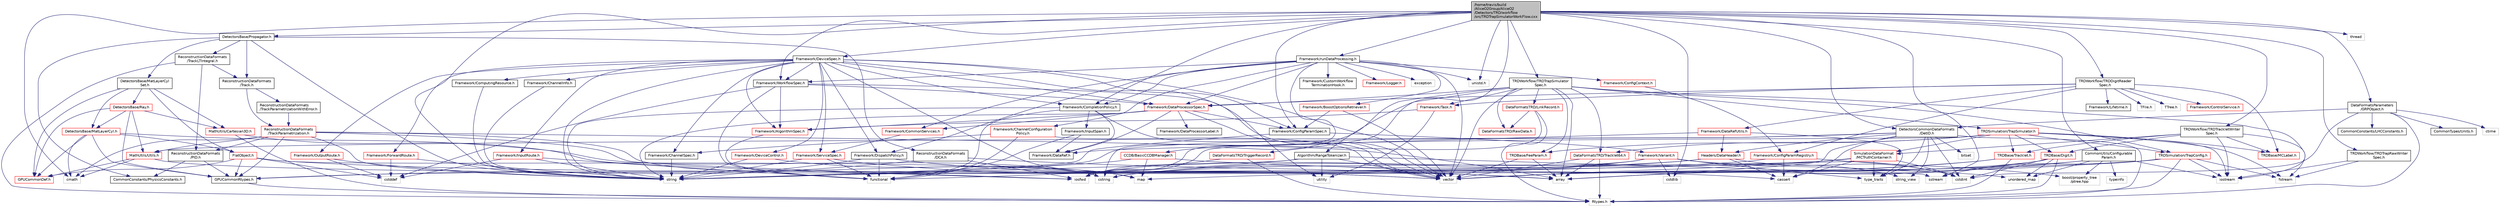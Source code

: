 digraph "/home/travis/build/AliceO2Group/AliceO2/Detectors/TRD/workflow/src/TRDTrapSimulatorWorkFlow.cxx"
{
 // INTERACTIVE_SVG=YES
  bgcolor="transparent";
  edge [fontname="Helvetica",fontsize="10",labelfontname="Helvetica",labelfontsize="10"];
  node [fontname="Helvetica",fontsize="10",shape=record];
  Node0 [label="/home/travis/build\l/AliceO2Group/AliceO2\l/Detectors/TRD/workflow\l/src/TRDTrapSimulatorWorkFlow.cxx",height=0.2,width=0.4,color="black", fillcolor="grey75", style="filled", fontcolor="black"];
  Node0 -> Node1 [color="midnightblue",fontsize="10",style="solid",fontname="Helvetica"];
  Node1 [label="DetectorsBase/Propagator.h",height=0.2,width=0.4,color="black",URL="$d2/df9/Propagator_8h.html"];
  Node1 -> Node2 [color="midnightblue",fontsize="10",style="solid",fontname="Helvetica"];
  Node2 [label="string",height=0.2,width=0.4,color="grey75"];
  Node1 -> Node3 [color="midnightblue",fontsize="10",style="solid",fontname="Helvetica"];
  Node3 [label="CommonConstants/PhysicsConstants.h",height=0.2,width=0.4,color="black",URL="$d3/d9d/PhysicsConstants_8h.html",tooltip="Header to collect physics constants. "];
  Node1 -> Node4 [color="midnightblue",fontsize="10",style="solid",fontname="Helvetica"];
  Node4 [label="ReconstructionDataFormats\l/Track.h",height=0.2,width=0.4,color="black",URL="$d7/d8b/DataFormats_2Reconstruction_2include_2ReconstructionDataFormats_2Track_8h.html"];
  Node4 -> Node5 [color="midnightblue",fontsize="10",style="solid",fontname="Helvetica"];
  Node5 [label="ReconstructionDataFormats\l/TrackParametrization.h",height=0.2,width=0.4,color="red",URL="$d2/d98/TrackParametrization_8h.html"];
  Node5 -> Node6 [color="midnightblue",fontsize="10",style="solid",fontname="Helvetica"];
  Node6 [label="GPUCommonRtypes.h",height=0.2,width=0.4,color="black",URL="$d2/d45/GPUCommonRtypes_8h.html"];
  Node6 -> Node7 [color="midnightblue",fontsize="10",style="solid",fontname="Helvetica"];
  Node7 [label="Rtypes.h",height=0.2,width=0.4,color="grey75"];
  Node5 -> Node9 [color="midnightblue",fontsize="10",style="solid",fontname="Helvetica"];
  Node9 [label="array",height=0.2,width=0.4,color="grey75"];
  Node5 -> Node11 [color="midnightblue",fontsize="10",style="solid",fontname="Helvetica"];
  Node11 [label="cmath",height=0.2,width=0.4,color="grey75"];
  Node5 -> Node12 [color="midnightblue",fontsize="10",style="solid",fontname="Helvetica"];
  Node12 [label="cstring",height=0.2,width=0.4,color="grey75"];
  Node5 -> Node13 [color="midnightblue",fontsize="10",style="solid",fontname="Helvetica"];
  Node13 [label="iosfwd",height=0.2,width=0.4,color="grey75"];
  Node5 -> Node2 [color="midnightblue",fontsize="10",style="solid",fontname="Helvetica"];
  Node5 -> Node29 [color="midnightblue",fontsize="10",style="solid",fontname="Helvetica"];
  Node29 [label="MathUtils/Utils.h",height=0.2,width=0.4,color="red",URL="$d9/d52/Common_2MathUtils_2include_2MathUtils_2Utils_8h.html"];
  Node29 -> Node9 [color="midnightblue",fontsize="10",style="solid",fontname="Helvetica"];
  Node29 -> Node11 [color="midnightblue",fontsize="10",style="solid",fontname="Helvetica"];
  Node29 -> Node30 [color="midnightblue",fontsize="10",style="solid",fontname="Helvetica"];
  Node30 [label="GPUCommonDef.h",height=0.2,width=0.4,color="red",URL="$df/d21/GPUCommonDef_8h.html"];
  Node5 -> Node52 [color="midnightblue",fontsize="10",style="solid",fontname="Helvetica"];
  Node52 [label="ReconstructionDataFormats\l/PID.h",height=0.2,width=0.4,color="black",URL="$d5/d08/DataFormats_2Reconstruction_2include_2ReconstructionDataFormats_2PID_8h.html"];
  Node52 -> Node6 [color="midnightblue",fontsize="10",style="solid",fontname="Helvetica"];
  Node52 -> Node3 [color="midnightblue",fontsize="10",style="solid",fontname="Helvetica"];
  Node4 -> Node55 [color="midnightblue",fontsize="10",style="solid",fontname="Helvetica"];
  Node55 [label="ReconstructionDataFormats\l/TrackParametrizationWithError.h",height=0.2,width=0.4,color="black",URL="$d3/d30/TrackParametrizationWithError_8h.html"];
  Node55 -> Node5 [color="midnightblue",fontsize="10",style="solid",fontname="Helvetica"];
  Node1 -> Node56 [color="midnightblue",fontsize="10",style="solid",fontname="Helvetica"];
  Node56 [label="ReconstructionDataFormats\l/DCA.h",height=0.2,width=0.4,color="black",URL="$d7/d99/DCA_8h.html"];
  Node56 -> Node6 [color="midnightblue",fontsize="10",style="solid",fontname="Helvetica"];
  Node56 -> Node9 [color="midnightblue",fontsize="10",style="solid",fontname="Helvetica"];
  Node56 -> Node13 [color="midnightblue",fontsize="10",style="solid",fontname="Helvetica"];
  Node1 -> Node57 [color="midnightblue",fontsize="10",style="solid",fontname="Helvetica"];
  Node57 [label="ReconstructionDataFormats\l/TrackLTIntegral.h",height=0.2,width=0.4,color="black",URL="$d6/db1/TrackLTIntegral_8h.html",tooltip="Track Length and TOF integral. "];
  Node57 -> Node7 [color="midnightblue",fontsize="10",style="solid",fontname="Helvetica"];
  Node57 -> Node52 [color="midnightblue",fontsize="10",style="solid",fontname="Helvetica"];
  Node57 -> Node4 [color="midnightblue",fontsize="10",style="solid",fontname="Helvetica"];
  Node1 -> Node58 [color="midnightblue",fontsize="10",style="solid",fontname="Helvetica"];
  Node58 [label="DetectorsBase/MatLayerCyl\lSet.h",height=0.2,width=0.4,color="black",URL="$d9/da9/MatLayerCylSet_8h.html",tooltip="Declarations for the wrapper for the set of cylindrical material layers. "];
  Node58 -> Node30 [color="midnightblue",fontsize="10",style="solid",fontname="Helvetica"];
  Node58 -> Node59 [color="midnightblue",fontsize="10",style="solid",fontname="Helvetica"];
  Node59 [label="DetectorsBase/MatLayerCyl.h",height=0.2,width=0.4,color="red",URL="$da/df3/MatLayerCyl_8h.html",tooltip="Declarations for single cylindrical material layer class. "];
  Node59 -> Node11 [color="midnightblue",fontsize="10",style="solid",fontname="Helvetica"];
  Node59 -> Node12 [color="midnightblue",fontsize="10",style="solid",fontname="Helvetica"];
  Node59 -> Node30 [color="midnightblue",fontsize="10",style="solid",fontname="Helvetica"];
  Node59 -> Node60 [color="midnightblue",fontsize="10",style="solid",fontname="Helvetica"];
  Node60 [label="FlatObject.h",height=0.2,width=0.4,color="red",URL="$db/dff/FlatObject_8h.html",tooltip="Definition of FlatObject class. "];
  Node60 -> Node61 [color="midnightblue",fontsize="10",style="solid",fontname="Helvetica"];
  Node61 [label="cstddef",height=0.2,width=0.4,color="grey75"];
  Node60 -> Node12 [color="midnightblue",fontsize="10",style="solid",fontname="Helvetica"];
  Node60 -> Node25 [color="midnightblue",fontsize="10",style="solid",fontname="Helvetica"];
  Node25 [label="cassert",height=0.2,width=0.4,color="grey75"];
  Node60 -> Node30 [color="midnightblue",fontsize="10",style="solid",fontname="Helvetica"];
  Node60 -> Node6 [color="midnightblue",fontsize="10",style="solid",fontname="Helvetica"];
  Node59 -> Node6 [color="midnightblue",fontsize="10",style="solid",fontname="Helvetica"];
  Node58 -> Node63 [color="midnightblue",fontsize="10",style="solid",fontname="Helvetica"];
  Node63 [label="DetectorsBase/Ray.h",height=0.2,width=0.4,color="red",URL="$d4/d1b/Ray_8h.html"];
  Node63 -> Node6 [color="midnightblue",fontsize="10",style="solid",fontname="Helvetica"];
  Node63 -> Node30 [color="midnightblue",fontsize="10",style="solid",fontname="Helvetica"];
  Node63 -> Node59 [color="midnightblue",fontsize="10",style="solid",fontname="Helvetica"];
  Node63 -> Node29 [color="midnightblue",fontsize="10",style="solid",fontname="Helvetica"];
  Node63 -> Node41 [color="midnightblue",fontsize="10",style="solid",fontname="Helvetica"];
  Node41 [label="MathUtils/Cartesian3D.h",height=0.2,width=0.4,color="red",URL="$dd/d76/Cartesian3D_8h.html"];
  Node41 -> Node7 [color="midnightblue",fontsize="10",style="solid",fontname="Helvetica"];
  Node41 -> Node13 [color="midnightblue",fontsize="10",style="solid",fontname="Helvetica"];
  Node58 -> Node60 [color="midnightblue",fontsize="10",style="solid",fontname="Helvetica"];
  Node58 -> Node41 [color="midnightblue",fontsize="10",style="solid",fontname="Helvetica"];
  Node0 -> Node64 [color="midnightblue",fontsize="10",style="solid",fontname="Helvetica"];
  Node64 [label="Framework/WorkflowSpec.h",height=0.2,width=0.4,color="black",URL="$df/da1/WorkflowSpec_8h.html"];
  Node64 -> Node65 [color="midnightblue",fontsize="10",style="solid",fontname="Helvetica"];
  Node65 [label="Framework/DataProcessorSpec.h",height=0.2,width=0.4,color="red",URL="$d0/df4/DataProcessorSpec_8h.html"];
  Node65 -> Node66 [color="midnightblue",fontsize="10",style="solid",fontname="Helvetica"];
  Node66 [label="Framework/AlgorithmSpec.h",height=0.2,width=0.4,color="red",URL="$d0/d14/AlgorithmSpec_8h.html"];
  Node66 -> Node134 [color="midnightblue",fontsize="10",style="solid",fontname="Helvetica"];
  Node134 [label="functional",height=0.2,width=0.4,color="grey75"];
  Node65 -> Node123 [color="midnightblue",fontsize="10",style="solid",fontname="Helvetica"];
  Node123 [label="Framework/ConfigParamSpec.h",height=0.2,width=0.4,color="black",URL="$d0/d1c/ConfigParamSpec_8h.html"];
  Node123 -> Node124 [color="midnightblue",fontsize="10",style="solid",fontname="Helvetica"];
  Node124 [label="Framework/Variant.h",height=0.2,width=0.4,color="red",URL="$de/d56/Variant_8h.html"];
  Node124 -> Node28 [color="midnightblue",fontsize="10",style="solid",fontname="Helvetica"];
  Node28 [label="type_traits",height=0.2,width=0.4,color="grey75"];
  Node124 -> Node12 [color="midnightblue",fontsize="10",style="solid",fontname="Helvetica"];
  Node124 -> Node26 [color="midnightblue",fontsize="10",style="solid",fontname="Helvetica"];
  Node26 [label="cstdint",height=0.2,width=0.4,color="grey75"];
  Node124 -> Node125 [color="midnightblue",fontsize="10",style="solid",fontname="Helvetica"];
  Node125 [label="cstdlib",height=0.2,width=0.4,color="grey75"];
  Node124 -> Node13 [color="midnightblue",fontsize="10",style="solid",fontname="Helvetica"];
  Node124 -> Node27 [color="midnightblue",fontsize="10",style="solid",fontname="Helvetica"];
  Node27 [label="string_view",height=0.2,width=0.4,color="grey75"];
  Node124 -> Node2 [color="midnightblue",fontsize="10",style="solid",fontname="Helvetica"];
  Node123 -> Node2 [color="midnightblue",fontsize="10",style="solid",fontname="Helvetica"];
  Node65 -> Node166 [color="midnightblue",fontsize="10",style="solid",fontname="Helvetica"];
  Node166 [label="Framework/DataProcessorLabel.h",height=0.2,width=0.4,color="black",URL="$d1/df2/DataProcessorLabel_8h.html"];
  Node65 -> Node69 [color="midnightblue",fontsize="10",style="solid",fontname="Helvetica"];
  Node69 [label="Framework/DataRef.h",height=0.2,width=0.4,color="black",URL="$d5/dfb/DataRef_8h.html"];
  Node65 -> Node167 [color="midnightblue",fontsize="10",style="solid",fontname="Helvetica"];
  Node167 [label="Framework/CommonServices.h",height=0.2,width=0.4,color="red",URL="$d8/d02/CommonServices_8h.html"];
  Node167 -> Node153 [color="midnightblue",fontsize="10",style="solid",fontname="Helvetica"];
  Node153 [label="Framework/ServiceSpec.h",height=0.2,width=0.4,color="red",URL="$d4/d61/ServiceSpec_8h.html"];
  Node153 -> Node134 [color="midnightblue",fontsize="10",style="solid",fontname="Helvetica"];
  Node153 -> Node2 [color="midnightblue",fontsize="10",style="solid",fontname="Helvetica"];
  Node153 -> Node23 [color="midnightblue",fontsize="10",style="solid",fontname="Helvetica"];
  Node23 [label="vector",height=0.2,width=0.4,color="grey75"];
  Node65 -> Node2 [color="midnightblue",fontsize="10",style="solid",fontname="Helvetica"];
  Node65 -> Node23 [color="midnightblue",fontsize="10",style="solid",fontname="Helvetica"];
  Node64 -> Node66 [color="midnightblue",fontsize="10",style="solid",fontname="Helvetica"];
  Node64 -> Node23 [color="midnightblue",fontsize="10",style="solid",fontname="Helvetica"];
  Node64 -> Node134 [color="midnightblue",fontsize="10",style="solid",fontname="Helvetica"];
  Node64 -> Node61 [color="midnightblue",fontsize="10",style="solid",fontname="Helvetica"];
  Node0 -> Node123 [color="midnightblue",fontsize="10",style="solid",fontname="Helvetica"];
  Node0 -> Node168 [color="midnightblue",fontsize="10",style="solid",fontname="Helvetica"];
  Node168 [label="Framework/CompletionPolicy.h",height=0.2,width=0.4,color="black",URL="$df/dd6/CompletionPolicy_8h.html"];
  Node168 -> Node69 [color="midnightblue",fontsize="10",style="solid",fontname="Helvetica"];
  Node168 -> Node135 [color="midnightblue",fontsize="10",style="solid",fontname="Helvetica"];
  Node135 [label="Framework/InputSpan.h",height=0.2,width=0.4,color="black",URL="$da/d0f/InputSpan_8h.html"];
  Node135 -> Node69 [color="midnightblue",fontsize="10",style="solid",fontname="Helvetica"];
  Node135 -> Node134 [color="midnightblue",fontsize="10",style="solid",fontname="Helvetica"];
  Node168 -> Node134 [color="midnightblue",fontsize="10",style="solid",fontname="Helvetica"];
  Node168 -> Node2 [color="midnightblue",fontsize="10",style="solid",fontname="Helvetica"];
  Node168 -> Node23 [color="midnightblue",fontsize="10",style="solid",fontname="Helvetica"];
  Node0 -> Node169 [color="midnightblue",fontsize="10",style="solid",fontname="Helvetica"];
  Node169 [label="Framework/DeviceSpec.h",height=0.2,width=0.4,color="black",URL="$df/de8/DeviceSpec_8h.html"];
  Node169 -> Node64 [color="midnightblue",fontsize="10",style="solid",fontname="Helvetica"];
  Node169 -> Node170 [color="midnightblue",fontsize="10",style="solid",fontname="Helvetica"];
  Node170 [label="Framework/ComputingResource.h",height=0.2,width=0.4,color="black",URL="$d8/d62/ComputingResource_8h.html"];
  Node170 -> Node2 [color="midnightblue",fontsize="10",style="solid",fontname="Helvetica"];
  Node169 -> Node65 [color="midnightblue",fontsize="10",style="solid",fontname="Helvetica"];
  Node169 -> Node171 [color="midnightblue",fontsize="10",style="solid",fontname="Helvetica"];
  Node171 [label="Framework/ChannelSpec.h",height=0.2,width=0.4,color="black",URL="$d6/d72/ChannelSpec_8h.html"];
  Node171 -> Node2 [color="midnightblue",fontsize="10",style="solid",fontname="Helvetica"];
  Node169 -> Node172 [color="midnightblue",fontsize="10",style="solid",fontname="Helvetica"];
  Node172 [label="Framework/ChannelInfo.h",height=0.2,width=0.4,color="black",URL="$dd/de5/ChannelInfo_8h.html"];
  Node172 -> Node2 [color="midnightblue",fontsize="10",style="solid",fontname="Helvetica"];
  Node169 -> Node173 [color="midnightblue",fontsize="10",style="solid",fontname="Helvetica"];
  Node173 [label="Framework/DeviceControl.h",height=0.2,width=0.4,color="red",URL="$d2/d2c/DeviceControl_8h.html"];
  Node173 -> Node92 [color="midnightblue",fontsize="10",style="solid",fontname="Helvetica"];
  Node92 [label="map",height=0.2,width=0.4,color="grey75"];
  Node173 -> Node2 [color="midnightblue",fontsize="10",style="solid",fontname="Helvetica"];
  Node169 -> Node66 [color="midnightblue",fontsize="10",style="solid",fontname="Helvetica"];
  Node169 -> Node123 [color="midnightblue",fontsize="10",style="solid",fontname="Helvetica"];
  Node169 -> Node175 [color="midnightblue",fontsize="10",style="solid",fontname="Helvetica"];
  Node175 [label="Framework/ForwardRoute.h",height=0.2,width=0.4,color="red",URL="$d7/d12/ForwardRoute_8h.html"];
  Node175 -> Node61 [color="midnightblue",fontsize="10",style="solid",fontname="Helvetica"];
  Node175 -> Node2 [color="midnightblue",fontsize="10",style="solid",fontname="Helvetica"];
  Node169 -> Node131 [color="midnightblue",fontsize="10",style="solid",fontname="Helvetica"];
  Node131 [label="Framework/InputRoute.h",height=0.2,width=0.4,color="red",URL="$d5/d19/InputRoute_8h.html"];
  Node131 -> Node61 [color="midnightblue",fontsize="10",style="solid",fontname="Helvetica"];
  Node131 -> Node2 [color="midnightblue",fontsize="10",style="solid",fontname="Helvetica"];
  Node131 -> Node134 [color="midnightblue",fontsize="10",style="solid",fontname="Helvetica"];
  Node169 -> Node148 [color="midnightblue",fontsize="10",style="solid",fontname="Helvetica"];
  Node148 [label="Framework/OutputRoute.h",height=0.2,width=0.4,color="red",URL="$d6/df4/OutputRoute_8h.html"];
  Node148 -> Node61 [color="midnightblue",fontsize="10",style="solid",fontname="Helvetica"];
  Node148 -> Node2 [color="midnightblue",fontsize="10",style="solid",fontname="Helvetica"];
  Node169 -> Node168 [color="midnightblue",fontsize="10",style="solid",fontname="Helvetica"];
  Node169 -> Node141 [color="midnightblue",fontsize="10",style="solid",fontname="Helvetica"];
  Node141 [label="Framework/DispatchPolicy.h",height=0.2,width=0.4,color="black",URL="$da/de6/DispatchPolicy_8h.html"];
  Node141 -> Node134 [color="midnightblue",fontsize="10",style="solid",fontname="Helvetica"];
  Node141 -> Node2 [color="midnightblue",fontsize="10",style="solid",fontname="Helvetica"];
  Node141 -> Node23 [color="midnightblue",fontsize="10",style="solid",fontname="Helvetica"];
  Node169 -> Node153 [color="midnightblue",fontsize="10",style="solid",fontname="Helvetica"];
  Node169 -> Node23 [color="midnightblue",fontsize="10",style="solid",fontname="Helvetica"];
  Node169 -> Node2 [color="midnightblue",fontsize="10",style="solid",fontname="Helvetica"];
  Node169 -> Node92 [color="midnightblue",fontsize="10",style="solid",fontname="Helvetica"];
  Node169 -> Node90 [color="midnightblue",fontsize="10",style="solid",fontname="Helvetica"];
  Node90 [label="utility",height=0.2,width=0.4,color="grey75"];
  Node0 -> Node176 [color="midnightblue",fontsize="10",style="solid",fontname="Helvetica"];
  Node176 [label="Algorithm/RangeTokenizer.h",height=0.2,width=0.4,color="black",URL="$db/dc5/RangeTokenizer_8h.html",tooltip="Helper function to tokenize sequences and ranges of integral numbers. "];
  Node176 -> Node23 [color="midnightblue",fontsize="10",style="solid",fontname="Helvetica"];
  Node176 -> Node2 [color="midnightblue",fontsize="10",style="solid",fontname="Helvetica"];
  Node176 -> Node177 [color="midnightblue",fontsize="10",style="solid",fontname="Helvetica"];
  Node177 [label="sstream",height=0.2,width=0.4,color="grey75"];
  Node176 -> Node90 [color="midnightblue",fontsize="10",style="solid",fontname="Helvetica"];
  Node176 -> Node134 [color="midnightblue",fontsize="10",style="solid",fontname="Helvetica"];
  Node0 -> Node24 [color="midnightblue",fontsize="10",style="solid",fontname="Helvetica"];
  Node24 [label="DetectorsCommonDataFormats\l/DetID.h",height=0.2,width=0.4,color="black",URL="$d6/d31/DetID_8h.html"];
  Node24 -> Node7 [color="midnightblue",fontsize="10",style="solid",fontname="Helvetica"];
  Node24 -> Node9 [color="midnightblue",fontsize="10",style="solid",fontname="Helvetica"];
  Node24 -> Node16 [color="midnightblue",fontsize="10",style="solid",fontname="Helvetica"];
  Node16 [label="bitset",height=0.2,width=0.4,color="grey75"];
  Node24 -> Node25 [color="midnightblue",fontsize="10",style="solid",fontname="Helvetica"];
  Node24 -> Node26 [color="midnightblue",fontsize="10",style="solid",fontname="Helvetica"];
  Node24 -> Node27 [color="midnightblue",fontsize="10",style="solid",fontname="Helvetica"];
  Node24 -> Node2 [color="midnightblue",fontsize="10",style="solid",fontname="Helvetica"];
  Node24 -> Node28 [color="midnightblue",fontsize="10",style="solid",fontname="Helvetica"];
  Node24 -> Node29 [color="midnightblue",fontsize="10",style="solid",fontname="Helvetica"];
  Node24 -> Node35 [color="midnightblue",fontsize="10",style="solid",fontname="Helvetica"];
  Node35 [label="Headers/DataHeader.h",height=0.2,width=0.4,color="red",URL="$dc/dcd/DataHeader_8h.html"];
  Node35 -> Node26 [color="midnightblue",fontsize="10",style="solid",fontname="Helvetica"];
  Node35 -> Node25 [color="midnightblue",fontsize="10",style="solid",fontname="Helvetica"];
  Node35 -> Node12 [color="midnightblue",fontsize="10",style="solid",fontname="Helvetica"];
  Node35 -> Node2 [color="midnightblue",fontsize="10",style="solid",fontname="Helvetica"];
  Node0 -> Node178 [color="midnightblue",fontsize="10",style="solid",fontname="Helvetica"];
  Node178 [label="CommonUtils/Configurable\lParam.h",height=0.2,width=0.4,color="black",URL="$db/d2c/ConfigurableParam_8h.html"];
  Node178 -> Node23 [color="midnightblue",fontsize="10",style="solid",fontname="Helvetica"];
  Node178 -> Node92 [color="midnightblue",fontsize="10",style="solid",fontname="Helvetica"];
  Node178 -> Node117 [color="midnightblue",fontsize="10",style="solid",fontname="Helvetica"];
  Node117 [label="unordered_map",height=0.2,width=0.4,color="grey75"];
  Node178 -> Node179 [color="midnightblue",fontsize="10",style="solid",fontname="Helvetica"];
  Node179 [label="boost/property_tree\l/ptree.hpp",height=0.2,width=0.4,color="grey75"];
  Node178 -> Node158 [color="midnightblue",fontsize="10",style="solid",fontname="Helvetica"];
  Node158 [label="typeinfo",height=0.2,width=0.4,color="grey75"];
  Node178 -> Node21 [color="midnightblue",fontsize="10",style="solid",fontname="Helvetica"];
  Node21 [label="iostream",height=0.2,width=0.4,color="grey75"];
  Node0 -> Node180 [color="midnightblue",fontsize="10",style="solid",fontname="Helvetica"];
  Node180 [label="TRDWorkflow/TRDTrapSimulator\lSpec.h",height=0.2,width=0.4,color="black",URL="$dc/d96/TRDTrapSimulatorSpec_8h.html"];
  Node180 -> Node23 [color="midnightblue",fontsize="10",style="solid",fontname="Helvetica"];
  Node180 -> Node9 [color="midnightblue",fontsize="10",style="solid",fontname="Helvetica"];
  Node180 -> Node21 [color="midnightblue",fontsize="10",style="solid",fontname="Helvetica"];
  Node180 -> Node65 [color="midnightblue",fontsize="10",style="solid",fontname="Helvetica"];
  Node180 -> Node181 [color="midnightblue",fontsize="10",style="solid",fontname="Helvetica"];
  Node181 [label="Framework/Task.h",height=0.2,width=0.4,color="red",URL="$df/d4f/Task_8h.html"];
  Node181 -> Node66 [color="midnightblue",fontsize="10",style="solid",fontname="Helvetica"];
  Node181 -> Node90 [color="midnightblue",fontsize="10",style="solid",fontname="Helvetica"];
  Node180 -> Node186 [color="midnightblue",fontsize="10",style="solid",fontname="Helvetica"];
  Node186 [label="TRDBase/FeeParam.h",height=0.2,width=0.4,color="red",URL="$d2/d36/FeeParam_8h.html"];
  Node186 -> Node9 [color="midnightblue",fontsize="10",style="solid",fontname="Helvetica"];
  Node186 -> Node23 [color="midnightblue",fontsize="10",style="solid",fontname="Helvetica"];
  Node180 -> Node188 [color="midnightblue",fontsize="10",style="solid",fontname="Helvetica"];
  Node188 [label="TRDSimulation/TrapSimulator.h",height=0.2,width=0.4,color="red",URL="$d7/d42/TrapSimulator_8h.html"];
  Node188 -> Node13 [color="midnightblue",fontsize="10",style="solid",fontname="Helvetica"];
  Node188 -> Node21 [color="midnightblue",fontsize="10",style="solid",fontname="Helvetica"];
  Node188 -> Node189 [color="midnightblue",fontsize="10",style="solid",fontname="Helvetica"];
  Node189 [label="fstream",height=0.2,width=0.4,color="grey75"];
  Node188 -> Node190 [color="midnightblue",fontsize="10",style="solid",fontname="Helvetica"];
  Node190 [label="TRDBase/Tracklet.h",height=0.2,width=0.4,color="red",URL="$de/dac/TRD_2base_2include_2TRDBase_2Tracklet_8h.html"];
  Node190 -> Node23 [color="midnightblue",fontsize="10",style="solid",fontname="Helvetica"];
  Node190 -> Node9 [color="midnightblue",fontsize="10",style="solid",fontname="Helvetica"];
  Node190 -> Node7 [color="midnightblue",fontsize="10",style="solid",fontname="Helvetica"];
  Node188 -> Node186 [color="midnightblue",fontsize="10",style="solid",fontname="Helvetica"];
  Node188 -> Node196 [color="midnightblue",fontsize="10",style="solid",fontname="Helvetica"];
  Node196 [label="TRDBase/Digit.h",height=0.2,width=0.4,color="red",URL="$d7/da5/Detectors_2TRD_2base_2include_2TRDBase_2Digit_8h.html"];
  Node196 -> Node26 [color="midnightblue",fontsize="10",style="solid",fontname="Helvetica"];
  Node196 -> Node23 [color="midnightblue",fontsize="10",style="solid",fontname="Helvetica"];
  Node196 -> Node9 [color="midnightblue",fontsize="10",style="solid",fontname="Helvetica"];
  Node196 -> Node117 [color="midnightblue",fontsize="10",style="solid",fontname="Helvetica"];
  Node196 -> Node7 [color="midnightblue",fontsize="10",style="solid",fontname="Helvetica"];
  Node188 -> Node234 [color="midnightblue",fontsize="10",style="solid",fontname="Helvetica"];
  Node234 [label="TRDSimulation/TrapConfig.h",height=0.2,width=0.4,color="red",URL="$d8/dbb/TrapConfig_8h.html"];
  Node234 -> Node2 [color="midnightblue",fontsize="10",style="solid",fontname="Helvetica"];
  Node234 -> Node23 [color="midnightblue",fontsize="10",style="solid",fontname="Helvetica"];
  Node234 -> Node21 [color="midnightblue",fontsize="10",style="solid",fontname="Helvetica"];
  Node234 -> Node189 [color="midnightblue",fontsize="10",style="solid",fontname="Helvetica"];
  Node234 -> Node177 [color="midnightblue",fontsize="10",style="solid",fontname="Helvetica"];
  Node234 -> Node7 [color="midnightblue",fontsize="10",style="solid",fontname="Helvetica"];
  Node188 -> Node225 [color="midnightblue",fontsize="10",style="solid",fontname="Helvetica"];
  Node225 [label="TRDBase/MCLabel.h",height=0.2,width=0.4,color="red",URL="$dc/d25/Detectors_2TRD_2base_2include_2TRDBase_2MCLabel_8h.html"];
  Node188 -> Node231 [color="midnightblue",fontsize="10",style="solid",fontname="Helvetica"];
  Node231 [label="SimulationDataFormat\l/MCTruthContainer.h",height=0.2,width=0.4,color="red",URL="$db/d14/MCTruthContainer_8h.html",tooltip="Definition of a container to keep Monte Carlo truth external to simulation objects. "];
  Node231 -> Node6 [color="midnightblue",fontsize="10",style="solid",fontname="Helvetica"];
  Node231 -> Node26 [color="midnightblue",fontsize="10",style="solid",fontname="Helvetica"];
  Node231 -> Node25 [color="midnightblue",fontsize="10",style="solid",fontname="Helvetica"];
  Node231 -> Node28 [color="midnightblue",fontsize="10",style="solid",fontname="Helvetica"];
  Node231 -> Node12 [color="midnightblue",fontsize="10",style="solid",fontname="Helvetica"];
  Node231 -> Node23 [color="midnightblue",fontsize="10",style="solid",fontname="Helvetica"];
  Node188 -> Node236 [color="midnightblue",fontsize="10",style="solid",fontname="Helvetica"];
  Node236 [label="DataFormatsTRD/Tracklet64.h",height=0.2,width=0.4,color="red",URL="$dd/df0/Tracklet64_8h.html"];
  Node236 -> Node23 [color="midnightblue",fontsize="10",style="solid",fontname="Helvetica"];
  Node236 -> Node9 [color="midnightblue",fontsize="10",style="solid",fontname="Helvetica"];
  Node236 -> Node7 [color="midnightblue",fontsize="10",style="solid",fontname="Helvetica"];
  Node180 -> Node237 [color="midnightblue",fontsize="10",style="solid",fontname="Helvetica"];
  Node237 [label="DataFormatsTRD/TriggerRecord.h",height=0.2,width=0.4,color="red",URL="$d9/dbe/TRD_2include_2DataFormatsTRD_2TriggerRecord_8h.html"];
  Node237 -> Node13 [color="midnightblue",fontsize="10",style="solid",fontname="Helvetica"];
  Node237 -> Node7 [color="midnightblue",fontsize="10",style="solid",fontname="Helvetica"];
  Node180 -> Node241 [color="midnightblue",fontsize="10",style="solid",fontname="Helvetica"];
  Node241 [label="DataFormatsTRD/LinkRecord.h",height=0.2,width=0.4,color="red",URL="$de/d86/LinkRecord_8h.html"];
  Node241 -> Node13 [color="midnightblue",fontsize="10",style="solid",fontname="Helvetica"];
  Node241 -> Node7 [color="midnightblue",fontsize="10",style="solid",fontname="Helvetica"];
  Node241 -> Node242 [color="midnightblue",fontsize="10",style="solid",fontname="Helvetica"];
  Node242 [label="DataFormatsTRD/RawData.h",height=0.2,width=0.4,color="red",URL="$dc/d62/RawData_8h.html"];
  Node180 -> Node236 [color="midnightblue",fontsize="10",style="solid",fontname="Helvetica"];
  Node180 -> Node242 [color="midnightblue",fontsize="10",style="solid",fontname="Helvetica"];
  Node180 -> Node234 [color="midnightblue",fontsize="10",style="solid",fontname="Helvetica"];
  Node180 -> Node243 [color="midnightblue",fontsize="10",style="solid",fontname="Helvetica"];
  Node243 [label="CCDB/BasicCCDBManager.h",height=0.2,width=0.4,color="red",URL="$d5/df3/BasicCCDBManager_8h.html"];
  Node243 -> Node2 [color="midnightblue",fontsize="10",style="solid",fontname="Helvetica"];
  Node243 -> Node92 [color="midnightblue",fontsize="10",style="solid",fontname="Helvetica"];
  Node243 -> Node117 [color="midnightblue",fontsize="10",style="solid",fontname="Helvetica"];
  Node0 -> Node249 [color="midnightblue",fontsize="10",style="solid",fontname="Helvetica"];
  Node249 [label="TRDWorkflow/TRDTrackletWriter\lSpec.h",height=0.2,width=0.4,color="black",URL="$d8/dff/TRDTrackletWriterSpec_8h.html"];
  Node249 -> Node196 [color="midnightblue",fontsize="10",style="solid",fontname="Helvetica"];
  Node249 -> Node231 [color="midnightblue",fontsize="10",style="solid",fontname="Helvetica"];
  Node249 -> Node225 [color="midnightblue",fontsize="10",style="solid",fontname="Helvetica"];
  Node249 -> Node190 [color="midnightblue",fontsize="10",style="solid",fontname="Helvetica"];
  Node249 -> Node189 [color="midnightblue",fontsize="10",style="solid",fontname="Helvetica"];
  Node249 -> Node21 [color="midnightblue",fontsize="10",style="solid",fontname="Helvetica"];
  Node0 -> Node250 [color="midnightblue",fontsize="10",style="solid",fontname="Helvetica"];
  Node250 [label="TRDWorkflow/TRDTrapRawWriter\lSpec.h",height=0.2,width=0.4,color="black",URL="$d4/d2e/TRDTrapRawWriterSpec_8h.html"];
  Node250 -> Node189 [color="midnightblue",fontsize="10",style="solid",fontname="Helvetica"];
  Node250 -> Node21 [color="midnightblue",fontsize="10",style="solid",fontname="Helvetica"];
  Node0 -> Node251 [color="midnightblue",fontsize="10",style="solid",fontname="Helvetica"];
  Node251 [label="TRDWorkflow/TRDDigitReader\lSpec.h",height=0.2,width=0.4,color="black",URL="$df/d1b/TRDDigitReaderSpec_8h.html"];
  Node251 -> Node252 [color="midnightblue",fontsize="10",style="solid",fontname="Helvetica"];
  Node252 [label="Framework/ConfigParamRegistry.h",height=0.2,width=0.4,color="red",URL="$de/dc6/ConfigParamRegistry_8h.html"];
  Node252 -> Node179 [color="midnightblue",fontsize="10",style="solid",fontname="Helvetica"];
  Node252 -> Node2 [color="midnightblue",fontsize="10",style="solid",fontname="Helvetica"];
  Node252 -> Node25 [color="midnightblue",fontsize="10",style="solid",fontname="Helvetica"];
  Node251 -> Node256 [color="midnightblue",fontsize="10",style="solid",fontname="Helvetica"];
  Node256 [label="Framework/ControlService.h",height=0.2,width=0.4,color="red",URL="$d2/d43/ControlService_8h.html"];
  Node251 -> Node65 [color="midnightblue",fontsize="10",style="solid",fontname="Helvetica"];
  Node251 -> Node70 [color="midnightblue",fontsize="10",style="solid",fontname="Helvetica"];
  Node70 [label="Framework/DataRefUtils.h",height=0.2,width=0.4,color="red",URL="$d5/db8/DataRefUtils_8h.html"];
  Node70 -> Node69 [color="midnightblue",fontsize="10",style="solid",fontname="Helvetica"];
  Node70 -> Node35 [color="midnightblue",fontsize="10",style="solid",fontname="Helvetica"];
  Node70 -> Node28 [color="midnightblue",fontsize="10",style="solid",fontname="Helvetica"];
  Node251 -> Node104 [color="midnightblue",fontsize="10",style="solid",fontname="Helvetica"];
  Node104 [label="Framework/Lifetime.h",height=0.2,width=0.4,color="black",URL="$dc/dca/Lifetime_8h.html"];
  Node251 -> Node181 [color="midnightblue",fontsize="10",style="solid",fontname="Helvetica"];
  Node251 -> Node225 [color="midnightblue",fontsize="10",style="solid",fontname="Helvetica"];
  Node251 -> Node257 [color="midnightblue",fontsize="10",style="solid",fontname="Helvetica"];
  Node257 [label="TFile.h",height=0.2,width=0.4,color="grey75"];
  Node251 -> Node258 [color="midnightblue",fontsize="10",style="solid",fontname="Helvetica"];
  Node258 [label="TTree.h",height=0.2,width=0.4,color="grey75"];
  Node0 -> Node259 [color="midnightblue",fontsize="10",style="solid",fontname="Helvetica"];
  Node259 [label="DataFormatsParameters\l/GRPObject.h",height=0.2,width=0.4,color="black",URL="$de/d28/GRPObject_8h.html",tooltip="Header of the General Run Parameters object. "];
  Node259 -> Node7 [color="midnightblue",fontsize="10",style="solid",fontname="Helvetica"];
  Node259 -> Node26 [color="midnightblue",fontsize="10",style="solid",fontname="Helvetica"];
  Node259 -> Node260 [color="midnightblue",fontsize="10",style="solid",fontname="Helvetica"];
  Node260 [label="ctime",height=0.2,width=0.4,color="grey75"];
  Node259 -> Node239 [color="midnightblue",fontsize="10",style="solid",fontname="Helvetica"];
  Node239 [label="CommonConstants/LHCConstants.h",height=0.2,width=0.4,color="black",URL="$d4/dc6/LHCConstants_8h.html",tooltip="Header to collect LHC related constants. "];
  Node259 -> Node261 [color="midnightblue",fontsize="10",style="solid",fontname="Helvetica"];
  Node261 [label="CommonTypes/Units.h",height=0.2,width=0.4,color="black",URL="$da/d58/Units_8h.html",tooltip="Header to collect definitions for different units. "];
  Node259 -> Node24 [color="midnightblue",fontsize="10",style="solid",fontname="Helvetica"];
  Node0 -> Node125 [color="midnightblue",fontsize="10",style="solid",fontname="Helvetica"];
  Node0 -> Node159 [color="midnightblue",fontsize="10",style="solid",fontname="Helvetica"];
  Node159 [label="thread",height=0.2,width=0.4,color="grey75"];
  Node0 -> Node2 [color="midnightblue",fontsize="10",style="solid",fontname="Helvetica"];
  Node0 -> Node177 [color="midnightblue",fontsize="10",style="solid",fontname="Helvetica"];
  Node0 -> Node11 [color="midnightblue",fontsize="10",style="solid",fontname="Helvetica"];
  Node0 -> Node210 [color="midnightblue",fontsize="10",style="solid",fontname="Helvetica"];
  Node210 [label="unistd.h",height=0.2,width=0.4,color="grey75"];
  Node0 -> Node262 [color="midnightblue",fontsize="10",style="solid",fontname="Helvetica"];
  Node262 [label="Framework/runDataProcessing.h",height=0.2,width=0.4,color="black",URL="$db/dd0/runDataProcessing_8h.html"];
  Node262 -> Node263 [color="midnightblue",fontsize="10",style="solid",fontname="Helvetica"];
  Node263 [label="Framework/ChannelConfiguration\lPolicy.h",height=0.2,width=0.4,color="red",URL="$dd/d0f/ChannelConfigurationPolicy_8h.html"];
  Node263 -> Node171 [color="midnightblue",fontsize="10",style="solid",fontname="Helvetica"];
  Node263 -> Node23 [color="midnightblue",fontsize="10",style="solid",fontname="Helvetica"];
  Node263 -> Node134 [color="midnightblue",fontsize="10",style="solid",fontname="Helvetica"];
  Node262 -> Node168 [color="midnightblue",fontsize="10",style="solid",fontname="Helvetica"];
  Node262 -> Node141 [color="midnightblue",fontsize="10",style="solid",fontname="Helvetica"];
  Node262 -> Node65 [color="midnightblue",fontsize="10",style="solid",fontname="Helvetica"];
  Node262 -> Node64 [color="midnightblue",fontsize="10",style="solid",fontname="Helvetica"];
  Node262 -> Node265 [color="midnightblue",fontsize="10",style="solid",fontname="Helvetica"];
  Node265 [label="Framework/ConfigContext.h",height=0.2,width=0.4,color="red",URL="$d7/d2e/ConfigContext_8h.html"];
  Node265 -> Node252 [color="midnightblue",fontsize="10",style="solid",fontname="Helvetica"];
  Node262 -> Node266 [color="midnightblue",fontsize="10",style="solid",fontname="Helvetica"];
  Node266 [label="Framework/BoostOptionsRetriever.h",height=0.2,width=0.4,color="red",URL="$d3/d7e/BoostOptionsRetriever_8h.html"];
  Node266 -> Node123 [color="midnightblue",fontsize="10",style="solid",fontname="Helvetica"];
  Node266 -> Node23 [color="midnightblue",fontsize="10",style="solid",fontname="Helvetica"];
  Node262 -> Node267 [color="midnightblue",fontsize="10",style="solid",fontname="Helvetica"];
  Node267 [label="Framework/CustomWorkflow\lTerminationHook.h",height=0.2,width=0.4,color="black",URL="$da/def/CustomWorkflowTerminationHook_8h.html"];
  Node262 -> Node167 [color="midnightblue",fontsize="10",style="solid",fontname="Helvetica"];
  Node262 -> Node247 [color="midnightblue",fontsize="10",style="solid",fontname="Helvetica"];
  Node247 [label="Framework/Logger.h",height=0.2,width=0.4,color="red",URL="$dd/da4/Logger_8h.html"];
  Node262 -> Node210 [color="midnightblue",fontsize="10",style="solid",fontname="Helvetica"];
  Node262 -> Node23 [color="midnightblue",fontsize="10",style="solid",fontname="Helvetica"];
  Node262 -> Node12 [color="midnightblue",fontsize="10",style="solid",fontname="Helvetica"];
  Node262 -> Node268 [color="midnightblue",fontsize="10",style="solid",fontname="Helvetica"];
  Node268 [label="exception",height=0.2,width=0.4,color="grey75"];
}
